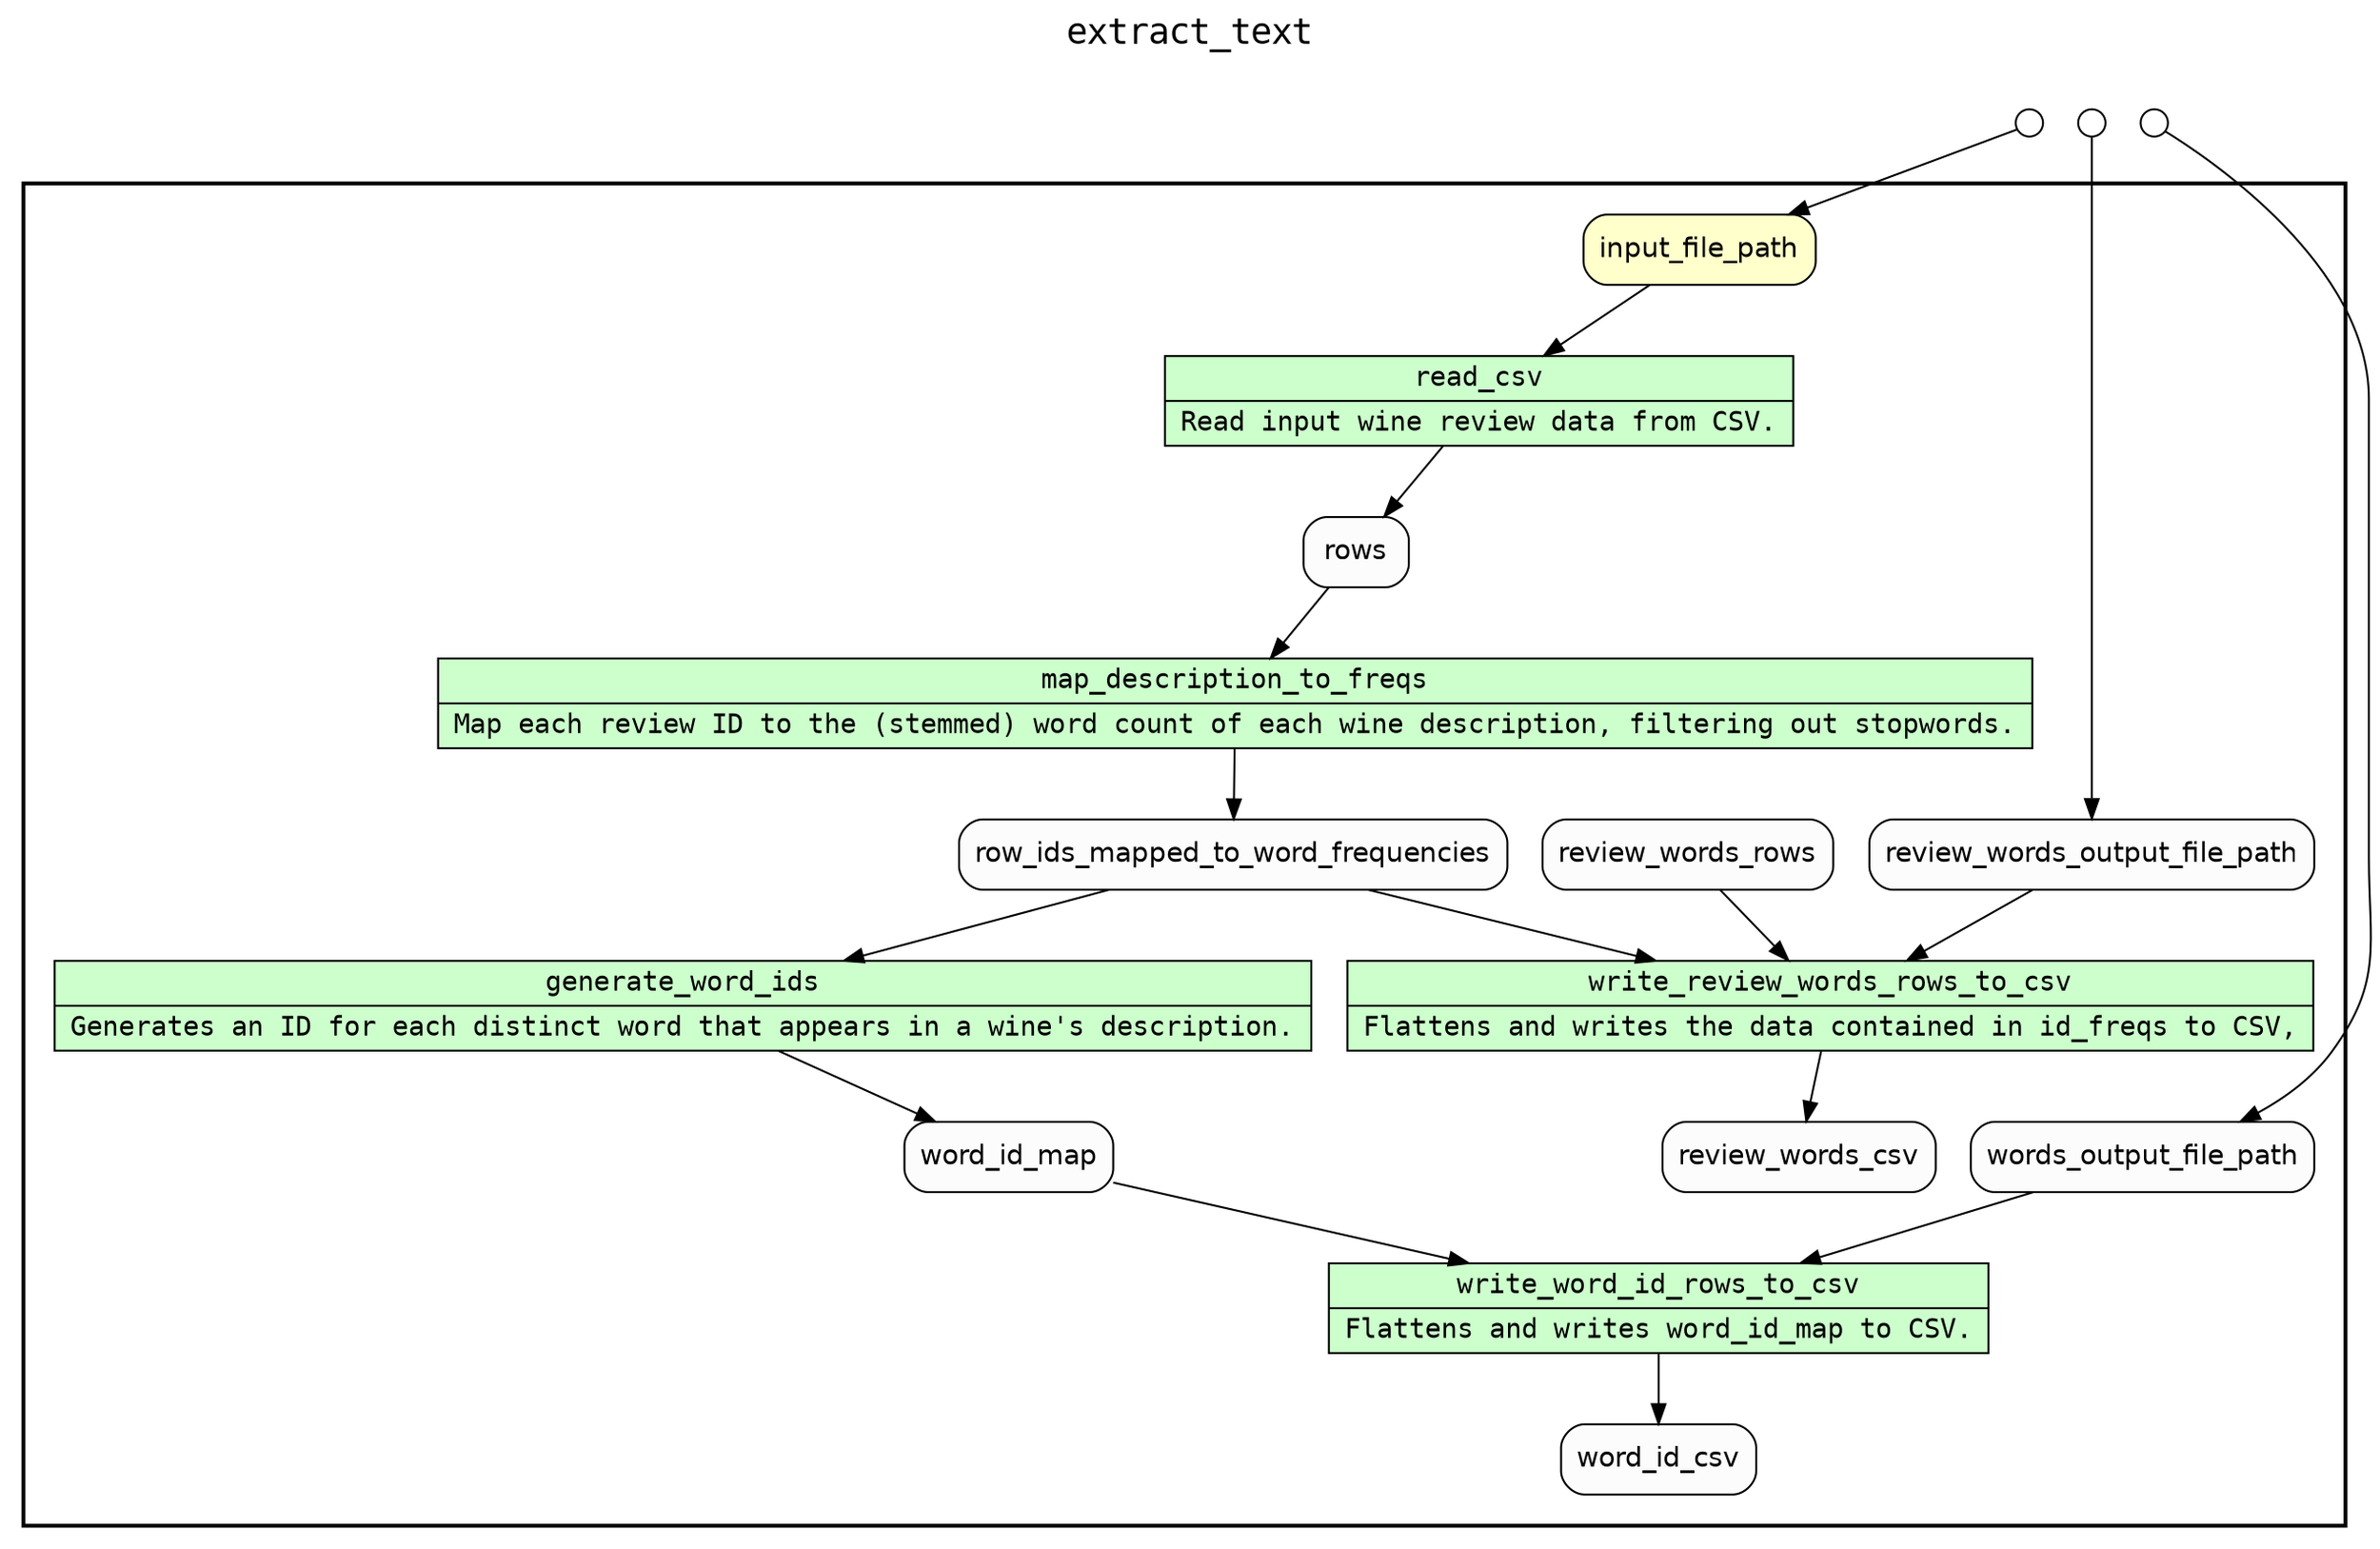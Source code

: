 digraph Workflow {
rankdir=TB
fontname=Courier; fontsize=18; labelloc=t
label=extract_text
subgraph cluster_workflow_box_outer { label=""; color=black; penwidth=2
subgraph cluster_workflow_box_inner { label=""; color=white
node[shape=box style=filled fillcolor="#CCFFCC" peripheries=1 fontname=Courier]
read_csv [shape=record rankdir=LR label="{<f0> read_csv |<f1> Read input wine review data from CSV.}"];
map_description_to_freqs [shape=record rankdir=LR label="{<f0> map_description_to_freqs |<f1> Map each review ID to the (stemmed) word count of each wine description, filtering out stopwords.}"];
generate_word_ids [shape=record rankdir=LR label="{<f0> generate_word_ids |<f1> Generates an ID for each distinct word that appears in a wine's description.}"];
write_word_id_rows_to_csv [shape=record rankdir=LR label="{<f0> write_word_id_rows_to_csv |<f1> Flattens and writes word_id_map to CSV.}"];
write_review_words_rows_to_csv [shape=record rankdir=LR label="{<f0> write_review_words_rows_to_csv |<f1> Flattens and writes the data contained in id_freqs to CSV,}"];
node[shape=box style="rounded,filled" fillcolor="#FFFFCC" peripheries=1 fontname=Helvetica]
input_file_path
node[shape=box style="rounded,filled" fillcolor="#FCFCFC" peripheries=1 fontname=Helvetica]
rows
row_ids_mapped_to_word_frequencies
words_output_file_path
word_id_map
review_words_output_file_path
read_csv -> rows
input_file_path -> read_csv
map_description_to_freqs -> row_ids_mapped_to_word_frequencies
rows -> map_description_to_freqs
generate_word_ids -> word_id_map
row_ids_mapped_to_word_frequencies -> generate_word_ids
write_word_id_rows_to_csv -> word_id_csv
words_output_file_path -> write_word_id_rows_to_csv
word_id_map -> write_word_id_rows_to_csv
write_review_words_rows_to_csv -> review_words_csv
row_ids_mapped_to_word_frequencies -> write_review_words_rows_to_csv
review_words_output_file_path -> write_review_words_rows_to_csv
review_words_rows -> write_review_words_rows_to_csv
}}
subgraph cluster_input_ports_group_outer { label=""; color=white
subgraph cluster_input_ports_group_inner { label=""; color=white
node[shape=circle style="rounded,filled" fillcolor="#FFFFFF" peripheries=1 fontname=Helvetica width=0.2]
input_file_path_input_port [label=""]
words_output_file_path_input_port [label=""]
review_words_output_file_path_input_port [label=""]
}}
subgraph cluster_output_ports_group_outer { label=""; color=white
subgraph cluster_output_ports_group_inner { label=""; color=white
node[shape=circle style="rounded,filled" fillcolor="#FFFFFF" peripheries=1 fontname=Helvetica width=0.2]
}}
input_file_path_input_port -> input_file_path
words_output_file_path_input_port -> words_output_file_path
review_words_output_file_path_input_port -> review_words_output_file_path
}
